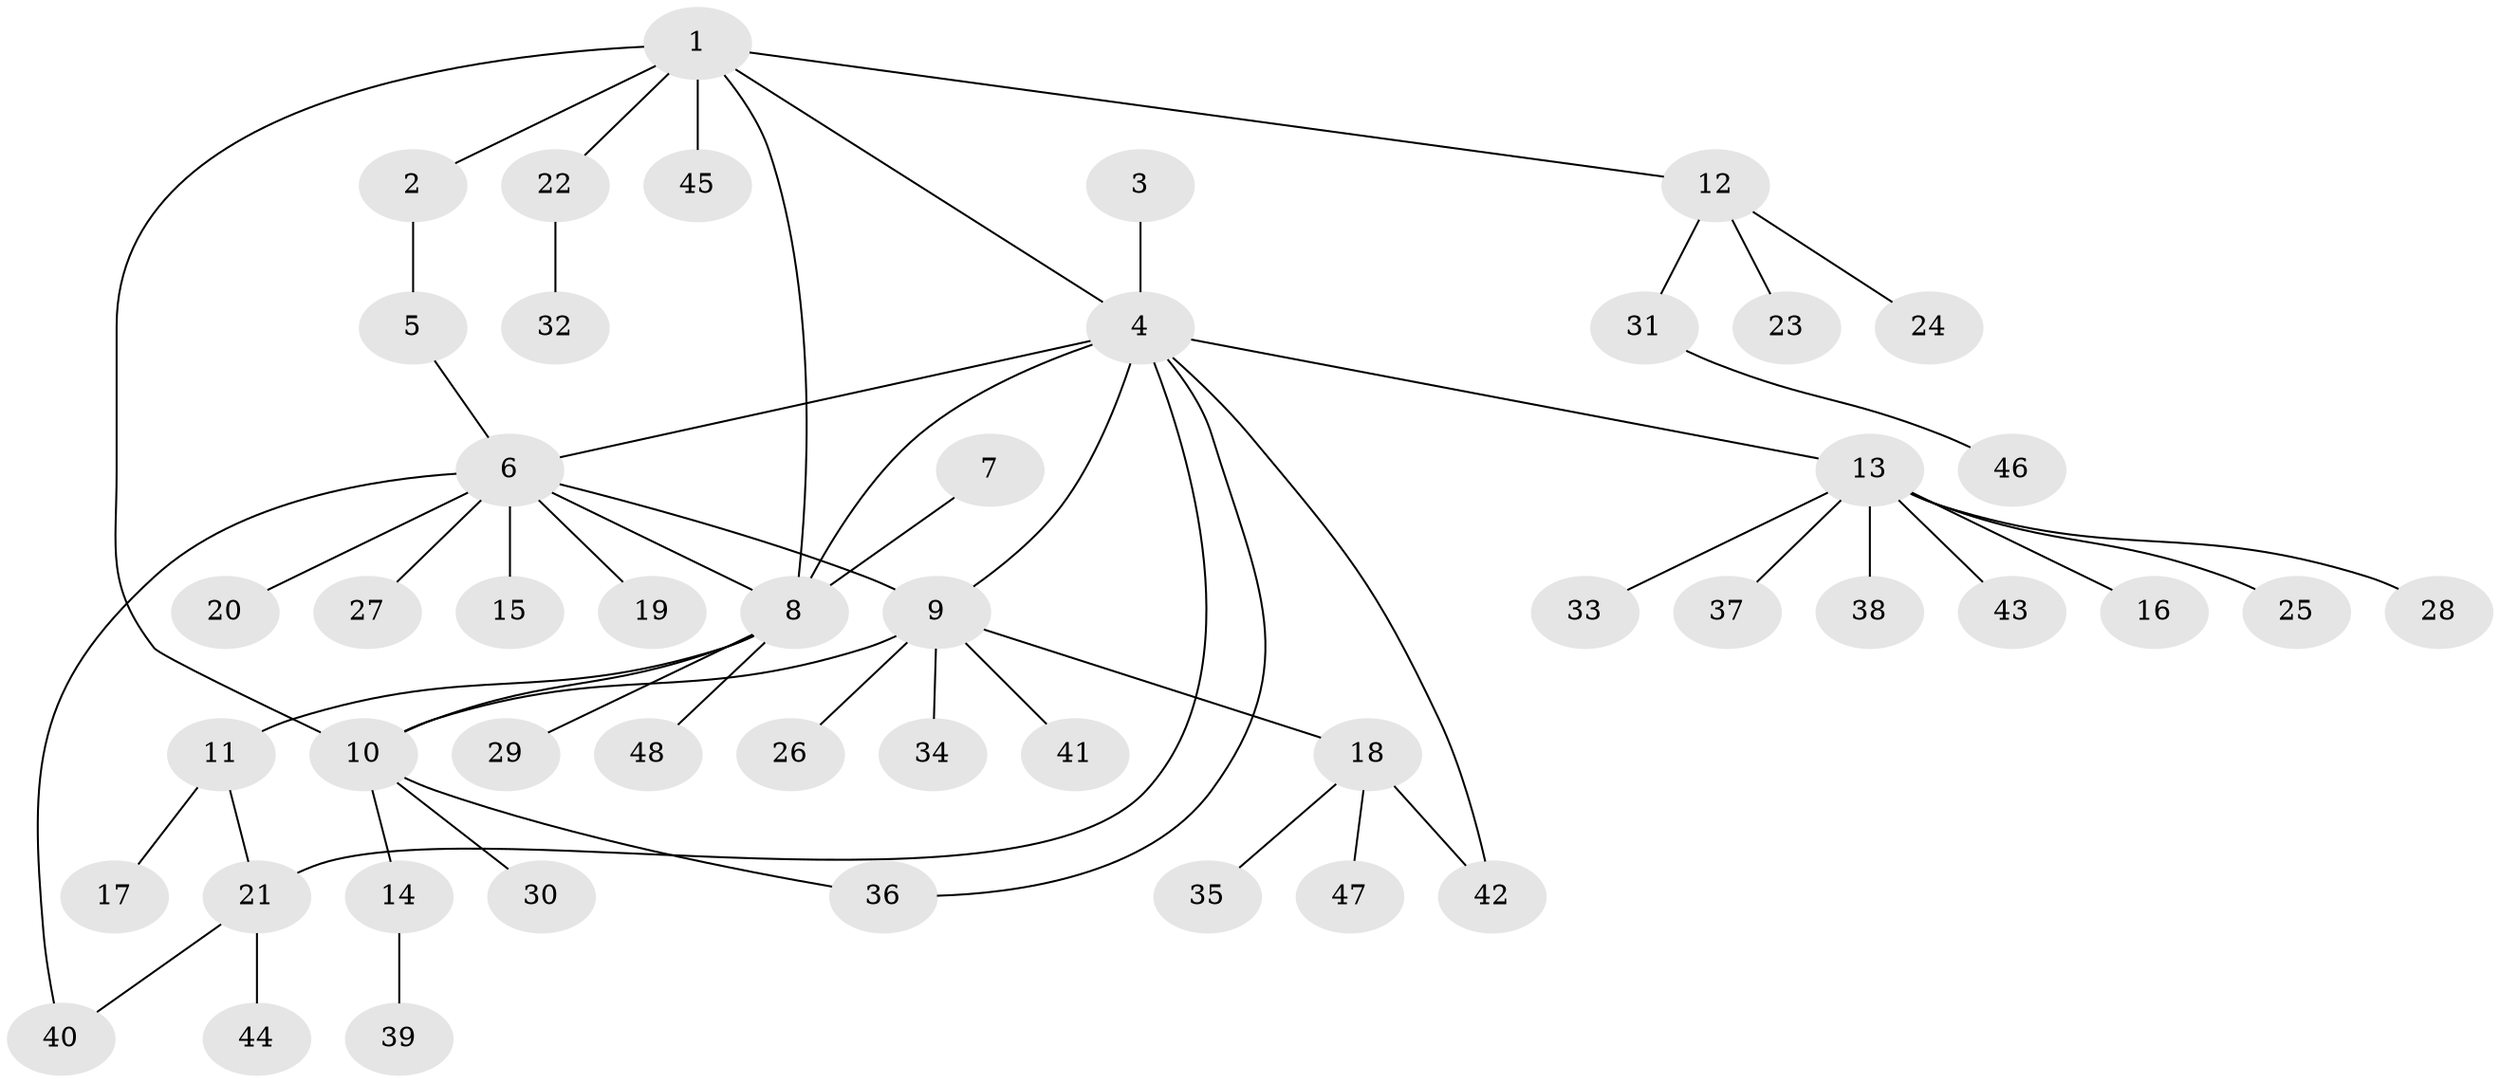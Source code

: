 // Generated by graph-tools (version 1.1) at 2025/50/03/09/25 03:50:39]
// undirected, 48 vertices, 57 edges
graph export_dot {
graph [start="1"]
  node [color=gray90,style=filled];
  1;
  2;
  3;
  4;
  5;
  6;
  7;
  8;
  9;
  10;
  11;
  12;
  13;
  14;
  15;
  16;
  17;
  18;
  19;
  20;
  21;
  22;
  23;
  24;
  25;
  26;
  27;
  28;
  29;
  30;
  31;
  32;
  33;
  34;
  35;
  36;
  37;
  38;
  39;
  40;
  41;
  42;
  43;
  44;
  45;
  46;
  47;
  48;
  1 -- 2;
  1 -- 4;
  1 -- 8;
  1 -- 10;
  1 -- 12;
  1 -- 22;
  1 -- 45;
  2 -- 5;
  3 -- 4;
  4 -- 6;
  4 -- 8;
  4 -- 9;
  4 -- 13;
  4 -- 21;
  4 -- 36;
  4 -- 42;
  5 -- 6;
  6 -- 8;
  6 -- 9;
  6 -- 15;
  6 -- 19;
  6 -- 20;
  6 -- 27;
  6 -- 40;
  7 -- 8;
  8 -- 10;
  8 -- 11;
  8 -- 29;
  8 -- 48;
  9 -- 10;
  9 -- 18;
  9 -- 26;
  9 -- 34;
  9 -- 41;
  10 -- 14;
  10 -- 30;
  10 -- 36;
  11 -- 17;
  11 -- 21;
  12 -- 23;
  12 -- 24;
  12 -- 31;
  13 -- 16;
  13 -- 25;
  13 -- 28;
  13 -- 33;
  13 -- 37;
  13 -- 38;
  13 -- 43;
  14 -- 39;
  18 -- 35;
  18 -- 42;
  18 -- 47;
  21 -- 40;
  21 -- 44;
  22 -- 32;
  31 -- 46;
}
